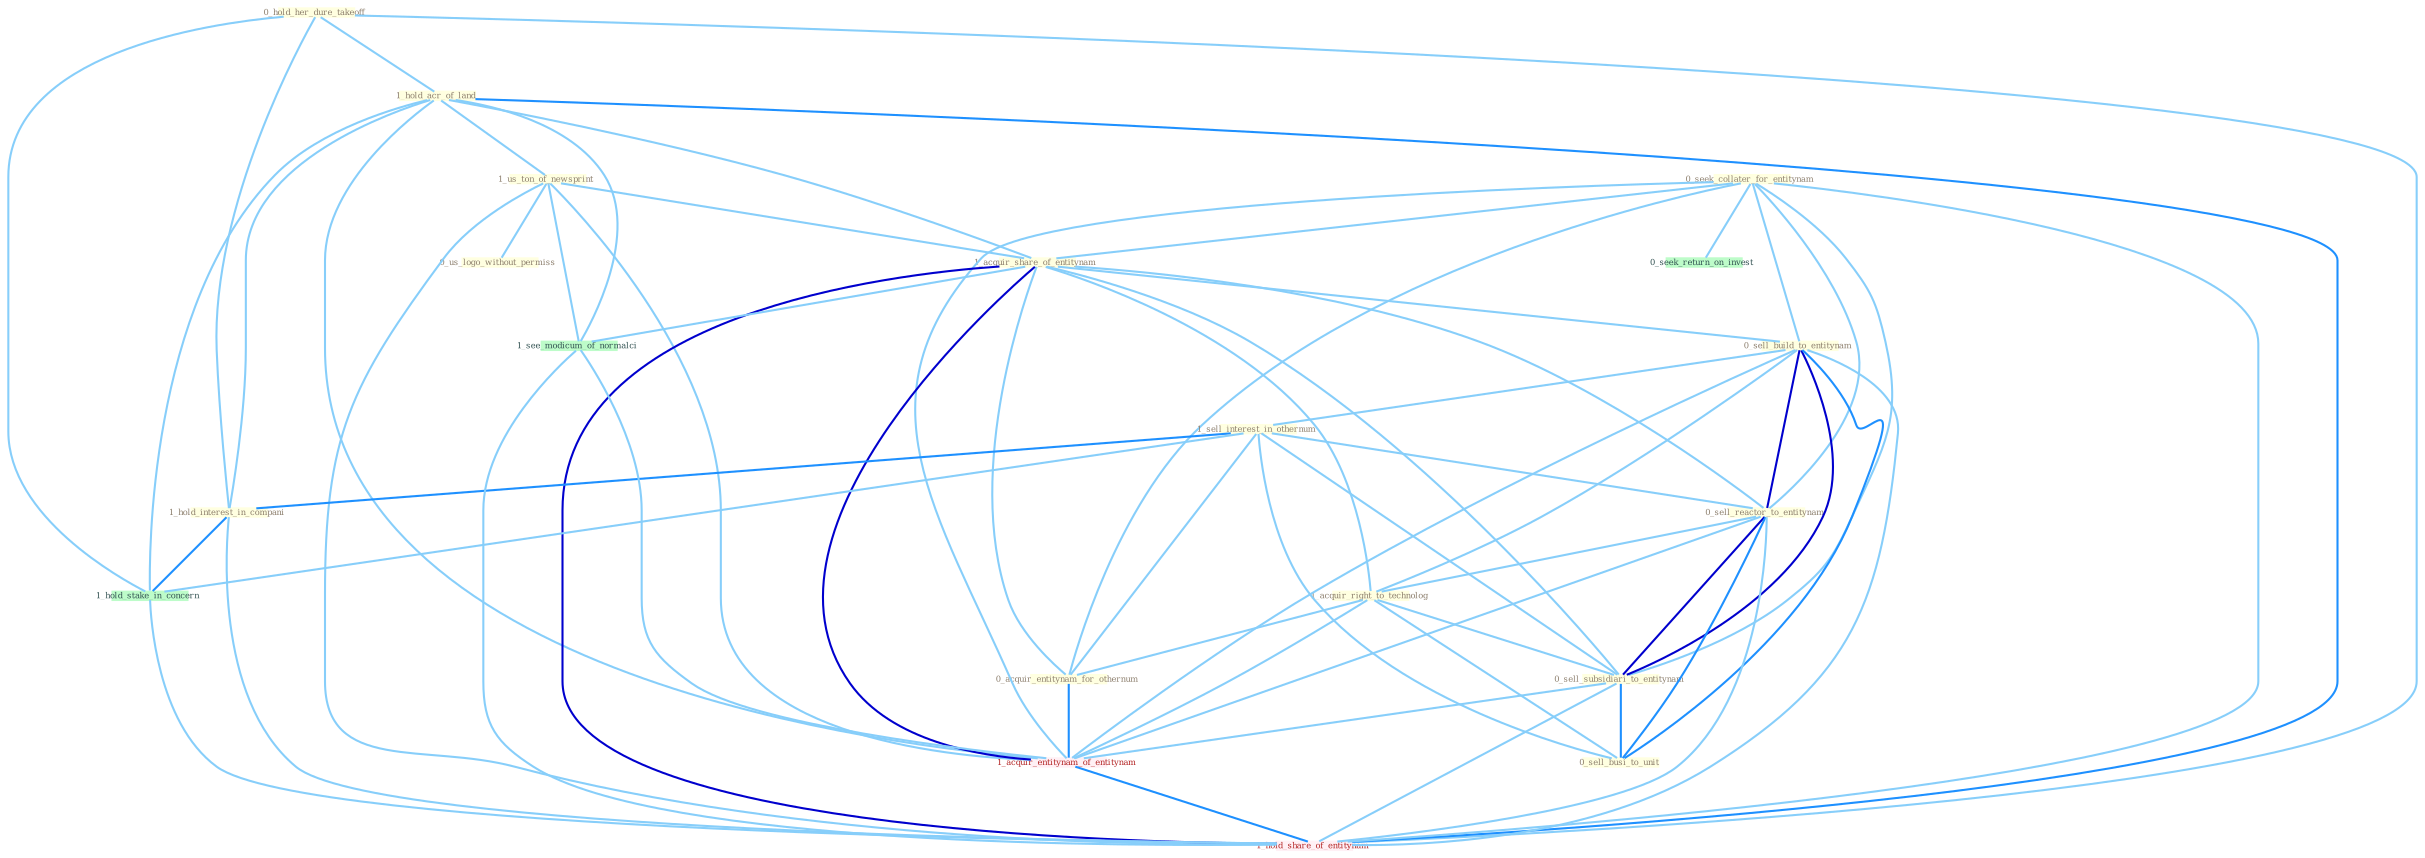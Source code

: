 Graph G{ 
    node
    [shape=polygon,style=filled,width=.5,height=.06,color="#BDFCC9",fixedsize=true,fontsize=4,
    fontcolor="#2f4f4f"];
    {node
    [color="#ffffe0", fontcolor="#8b7d6b"] "0_hold_her_dure_takeoff " "1_hold_acr_of_land " "0_seek_collater_for_entitynam " "1_us_ton_of_newsprint " "0_us_logo_without_permiss " "1_acquir_share_of_entitynam " "0_sell_build_to_entitynam " "1_sell_interest_in_othernum " "0_sell_reactor_to_entitynam " "1_acquir_right_to_technolog " "0_sell_subsidiari_to_entitynam " "0_acquir_entitynam_for_othernum " "0_sell_busi_to_unit " "1_hold_interest_in_compani "}
{node [color="#fff0f5", fontcolor="#b22222"] "1_acquir_entitynam_of_entitynam " "1_hold_share_of_entitynam "}
edge [color="#B0E2FF"];

	"0_hold_her_dure_takeoff " -- "1_hold_acr_of_land " [w="1", color="#87cefa" ];
	"0_hold_her_dure_takeoff " -- "1_hold_interest_in_compani " [w="1", color="#87cefa" ];
	"0_hold_her_dure_takeoff " -- "1_hold_stake_in_concern " [w="1", color="#87cefa" ];
	"0_hold_her_dure_takeoff " -- "1_hold_share_of_entitynam " [w="1", color="#87cefa" ];
	"1_hold_acr_of_land " -- "1_us_ton_of_newsprint " [w="1", color="#87cefa" ];
	"1_hold_acr_of_land " -- "1_acquir_share_of_entitynam " [w="1", color="#87cefa" ];
	"1_hold_acr_of_land " -- "1_hold_interest_in_compani " [w="1", color="#87cefa" ];
	"1_hold_acr_of_land " -- "1_hold_stake_in_concern " [w="1", color="#87cefa" ];
	"1_hold_acr_of_land " -- "1_see_modicum_of_normalci " [w="1", color="#87cefa" ];
	"1_hold_acr_of_land " -- "1_acquir_entitynam_of_entitynam " [w="1", color="#87cefa" ];
	"1_hold_acr_of_land " -- "1_hold_share_of_entitynam " [w="2", color="#1e90ff" , len=0.8];
	"0_seek_collater_for_entitynam " -- "1_acquir_share_of_entitynam " [w="1", color="#87cefa" ];
	"0_seek_collater_for_entitynam " -- "0_sell_build_to_entitynam " [w="1", color="#87cefa" ];
	"0_seek_collater_for_entitynam " -- "0_sell_reactor_to_entitynam " [w="1", color="#87cefa" ];
	"0_seek_collater_for_entitynam " -- "0_sell_subsidiari_to_entitynam " [w="1", color="#87cefa" ];
	"0_seek_collater_for_entitynam " -- "0_acquir_entitynam_for_othernum " [w="1", color="#87cefa" ];
	"0_seek_collater_for_entitynam " -- "0_seek_return_on_invest " [w="1", color="#87cefa" ];
	"0_seek_collater_for_entitynam " -- "1_acquir_entitynam_of_entitynam " [w="1", color="#87cefa" ];
	"0_seek_collater_for_entitynam " -- "1_hold_share_of_entitynam " [w="1", color="#87cefa" ];
	"1_us_ton_of_newsprint " -- "0_us_logo_without_permiss " [w="1", color="#87cefa" ];
	"1_us_ton_of_newsprint " -- "1_acquir_share_of_entitynam " [w="1", color="#87cefa" ];
	"1_us_ton_of_newsprint " -- "1_see_modicum_of_normalci " [w="1", color="#87cefa" ];
	"1_us_ton_of_newsprint " -- "1_acquir_entitynam_of_entitynam " [w="1", color="#87cefa" ];
	"1_us_ton_of_newsprint " -- "1_hold_share_of_entitynam " [w="1", color="#87cefa" ];
	"1_acquir_share_of_entitynam " -- "0_sell_build_to_entitynam " [w="1", color="#87cefa" ];
	"1_acquir_share_of_entitynam " -- "0_sell_reactor_to_entitynam " [w="1", color="#87cefa" ];
	"1_acquir_share_of_entitynam " -- "1_acquir_right_to_technolog " [w="1", color="#87cefa" ];
	"1_acquir_share_of_entitynam " -- "0_sell_subsidiari_to_entitynam " [w="1", color="#87cefa" ];
	"1_acquir_share_of_entitynam " -- "0_acquir_entitynam_for_othernum " [w="1", color="#87cefa" ];
	"1_acquir_share_of_entitynam " -- "1_see_modicum_of_normalci " [w="1", color="#87cefa" ];
	"1_acquir_share_of_entitynam " -- "1_acquir_entitynam_of_entitynam " [w="3", color="#0000cd" , len=0.6];
	"1_acquir_share_of_entitynam " -- "1_hold_share_of_entitynam " [w="3", color="#0000cd" , len=0.6];
	"0_sell_build_to_entitynam " -- "1_sell_interest_in_othernum " [w="1", color="#87cefa" ];
	"0_sell_build_to_entitynam " -- "0_sell_reactor_to_entitynam " [w="3", color="#0000cd" , len=0.6];
	"0_sell_build_to_entitynam " -- "1_acquir_right_to_technolog " [w="1", color="#87cefa" ];
	"0_sell_build_to_entitynam " -- "0_sell_subsidiari_to_entitynam " [w="3", color="#0000cd" , len=0.6];
	"0_sell_build_to_entitynam " -- "0_sell_busi_to_unit " [w="2", color="#1e90ff" , len=0.8];
	"0_sell_build_to_entitynam " -- "1_acquir_entitynam_of_entitynam " [w="1", color="#87cefa" ];
	"0_sell_build_to_entitynam " -- "1_hold_share_of_entitynam " [w="1", color="#87cefa" ];
	"1_sell_interest_in_othernum " -- "0_sell_reactor_to_entitynam " [w="1", color="#87cefa" ];
	"1_sell_interest_in_othernum " -- "0_sell_subsidiari_to_entitynam " [w="1", color="#87cefa" ];
	"1_sell_interest_in_othernum " -- "0_acquir_entitynam_for_othernum " [w="1", color="#87cefa" ];
	"1_sell_interest_in_othernum " -- "0_sell_busi_to_unit " [w="1", color="#87cefa" ];
	"1_sell_interest_in_othernum " -- "1_hold_interest_in_compani " [w="2", color="#1e90ff" , len=0.8];
	"1_sell_interest_in_othernum " -- "1_hold_stake_in_concern " [w="1", color="#87cefa" ];
	"0_sell_reactor_to_entitynam " -- "1_acquir_right_to_technolog " [w="1", color="#87cefa" ];
	"0_sell_reactor_to_entitynam " -- "0_sell_subsidiari_to_entitynam " [w="3", color="#0000cd" , len=0.6];
	"0_sell_reactor_to_entitynam " -- "0_sell_busi_to_unit " [w="2", color="#1e90ff" , len=0.8];
	"0_sell_reactor_to_entitynam " -- "1_acquir_entitynam_of_entitynam " [w="1", color="#87cefa" ];
	"0_sell_reactor_to_entitynam " -- "1_hold_share_of_entitynam " [w="1", color="#87cefa" ];
	"1_acquir_right_to_technolog " -- "0_sell_subsidiari_to_entitynam " [w="1", color="#87cefa" ];
	"1_acquir_right_to_technolog " -- "0_acquir_entitynam_for_othernum " [w="1", color="#87cefa" ];
	"1_acquir_right_to_technolog " -- "0_sell_busi_to_unit " [w="1", color="#87cefa" ];
	"1_acquir_right_to_technolog " -- "1_acquir_entitynam_of_entitynam " [w="1", color="#87cefa" ];
	"0_sell_subsidiari_to_entitynam " -- "0_sell_busi_to_unit " [w="2", color="#1e90ff" , len=0.8];
	"0_sell_subsidiari_to_entitynam " -- "1_acquir_entitynam_of_entitynam " [w="1", color="#87cefa" ];
	"0_sell_subsidiari_to_entitynam " -- "1_hold_share_of_entitynam " [w="1", color="#87cefa" ];
	"0_acquir_entitynam_for_othernum " -- "1_acquir_entitynam_of_entitynam " [w="2", color="#1e90ff" , len=0.8];
	"1_hold_interest_in_compani " -- "1_hold_stake_in_concern " [w="2", color="#1e90ff" , len=0.8];
	"1_hold_interest_in_compani " -- "1_hold_share_of_entitynam " [w="1", color="#87cefa" ];
	"1_hold_stake_in_concern " -- "1_hold_share_of_entitynam " [w="1", color="#87cefa" ];
	"1_see_modicum_of_normalci " -- "1_acquir_entitynam_of_entitynam " [w="1", color="#87cefa" ];
	"1_see_modicum_of_normalci " -- "1_hold_share_of_entitynam " [w="1", color="#87cefa" ];
	"1_acquir_entitynam_of_entitynam " -- "1_hold_share_of_entitynam " [w="2", color="#1e90ff" , len=0.8];
}